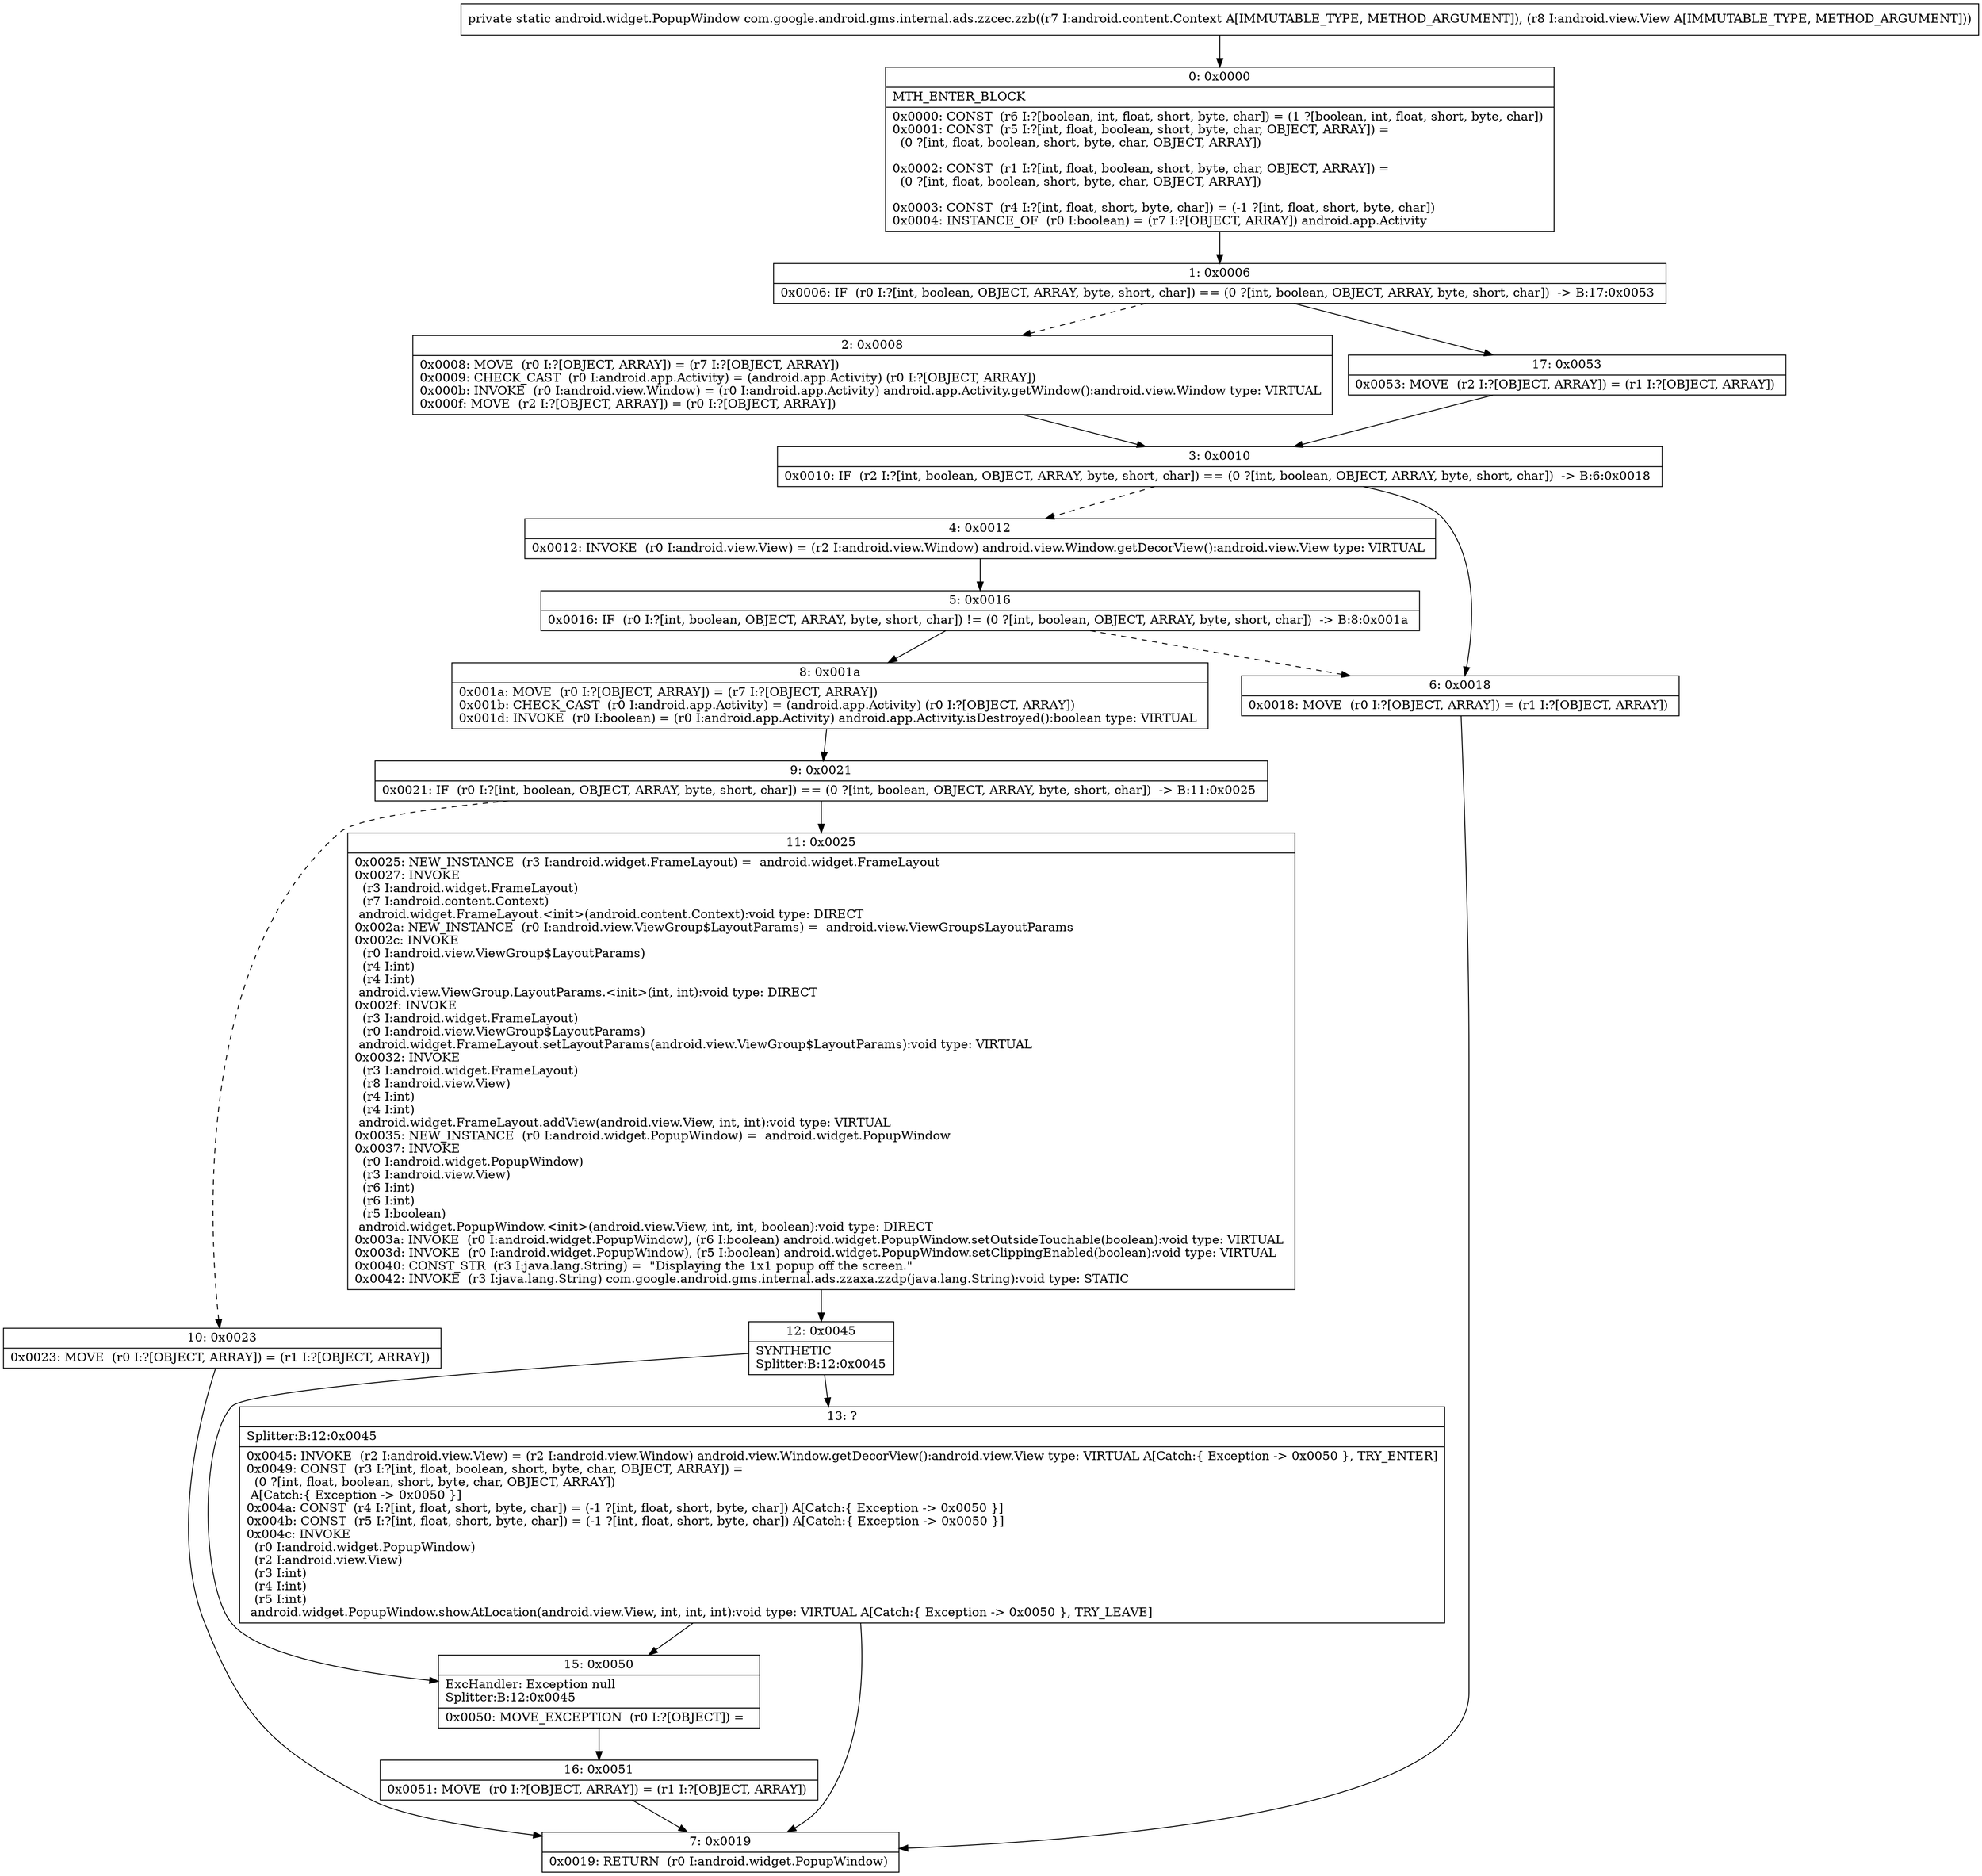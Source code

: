 digraph "CFG forcom.google.android.gms.internal.ads.zzcec.zzb(Landroid\/content\/Context;Landroid\/view\/View;)Landroid\/widget\/PopupWindow;" {
Node_0 [shape=record,label="{0\:\ 0x0000|MTH_ENTER_BLOCK\l|0x0000: CONST  (r6 I:?[boolean, int, float, short, byte, char]) = (1 ?[boolean, int, float, short, byte, char]) \l0x0001: CONST  (r5 I:?[int, float, boolean, short, byte, char, OBJECT, ARRAY]) = \l  (0 ?[int, float, boolean, short, byte, char, OBJECT, ARRAY])\l \l0x0002: CONST  (r1 I:?[int, float, boolean, short, byte, char, OBJECT, ARRAY]) = \l  (0 ?[int, float, boolean, short, byte, char, OBJECT, ARRAY])\l \l0x0003: CONST  (r4 I:?[int, float, short, byte, char]) = (\-1 ?[int, float, short, byte, char]) \l0x0004: INSTANCE_OF  (r0 I:boolean) = (r7 I:?[OBJECT, ARRAY]) android.app.Activity \l}"];
Node_1 [shape=record,label="{1\:\ 0x0006|0x0006: IF  (r0 I:?[int, boolean, OBJECT, ARRAY, byte, short, char]) == (0 ?[int, boolean, OBJECT, ARRAY, byte, short, char])  \-\> B:17:0x0053 \l}"];
Node_2 [shape=record,label="{2\:\ 0x0008|0x0008: MOVE  (r0 I:?[OBJECT, ARRAY]) = (r7 I:?[OBJECT, ARRAY]) \l0x0009: CHECK_CAST  (r0 I:android.app.Activity) = (android.app.Activity) (r0 I:?[OBJECT, ARRAY]) \l0x000b: INVOKE  (r0 I:android.view.Window) = (r0 I:android.app.Activity) android.app.Activity.getWindow():android.view.Window type: VIRTUAL \l0x000f: MOVE  (r2 I:?[OBJECT, ARRAY]) = (r0 I:?[OBJECT, ARRAY]) \l}"];
Node_3 [shape=record,label="{3\:\ 0x0010|0x0010: IF  (r2 I:?[int, boolean, OBJECT, ARRAY, byte, short, char]) == (0 ?[int, boolean, OBJECT, ARRAY, byte, short, char])  \-\> B:6:0x0018 \l}"];
Node_4 [shape=record,label="{4\:\ 0x0012|0x0012: INVOKE  (r0 I:android.view.View) = (r2 I:android.view.Window) android.view.Window.getDecorView():android.view.View type: VIRTUAL \l}"];
Node_5 [shape=record,label="{5\:\ 0x0016|0x0016: IF  (r0 I:?[int, boolean, OBJECT, ARRAY, byte, short, char]) != (0 ?[int, boolean, OBJECT, ARRAY, byte, short, char])  \-\> B:8:0x001a \l}"];
Node_6 [shape=record,label="{6\:\ 0x0018|0x0018: MOVE  (r0 I:?[OBJECT, ARRAY]) = (r1 I:?[OBJECT, ARRAY]) \l}"];
Node_7 [shape=record,label="{7\:\ 0x0019|0x0019: RETURN  (r0 I:android.widget.PopupWindow) \l}"];
Node_8 [shape=record,label="{8\:\ 0x001a|0x001a: MOVE  (r0 I:?[OBJECT, ARRAY]) = (r7 I:?[OBJECT, ARRAY]) \l0x001b: CHECK_CAST  (r0 I:android.app.Activity) = (android.app.Activity) (r0 I:?[OBJECT, ARRAY]) \l0x001d: INVOKE  (r0 I:boolean) = (r0 I:android.app.Activity) android.app.Activity.isDestroyed():boolean type: VIRTUAL \l}"];
Node_9 [shape=record,label="{9\:\ 0x0021|0x0021: IF  (r0 I:?[int, boolean, OBJECT, ARRAY, byte, short, char]) == (0 ?[int, boolean, OBJECT, ARRAY, byte, short, char])  \-\> B:11:0x0025 \l}"];
Node_10 [shape=record,label="{10\:\ 0x0023|0x0023: MOVE  (r0 I:?[OBJECT, ARRAY]) = (r1 I:?[OBJECT, ARRAY]) \l}"];
Node_11 [shape=record,label="{11\:\ 0x0025|0x0025: NEW_INSTANCE  (r3 I:android.widget.FrameLayout) =  android.widget.FrameLayout \l0x0027: INVOKE  \l  (r3 I:android.widget.FrameLayout)\l  (r7 I:android.content.Context)\l android.widget.FrameLayout.\<init\>(android.content.Context):void type: DIRECT \l0x002a: NEW_INSTANCE  (r0 I:android.view.ViewGroup$LayoutParams) =  android.view.ViewGroup$LayoutParams \l0x002c: INVOKE  \l  (r0 I:android.view.ViewGroup$LayoutParams)\l  (r4 I:int)\l  (r4 I:int)\l android.view.ViewGroup.LayoutParams.\<init\>(int, int):void type: DIRECT \l0x002f: INVOKE  \l  (r3 I:android.widget.FrameLayout)\l  (r0 I:android.view.ViewGroup$LayoutParams)\l android.widget.FrameLayout.setLayoutParams(android.view.ViewGroup$LayoutParams):void type: VIRTUAL \l0x0032: INVOKE  \l  (r3 I:android.widget.FrameLayout)\l  (r8 I:android.view.View)\l  (r4 I:int)\l  (r4 I:int)\l android.widget.FrameLayout.addView(android.view.View, int, int):void type: VIRTUAL \l0x0035: NEW_INSTANCE  (r0 I:android.widget.PopupWindow) =  android.widget.PopupWindow \l0x0037: INVOKE  \l  (r0 I:android.widget.PopupWindow)\l  (r3 I:android.view.View)\l  (r6 I:int)\l  (r6 I:int)\l  (r5 I:boolean)\l android.widget.PopupWindow.\<init\>(android.view.View, int, int, boolean):void type: DIRECT \l0x003a: INVOKE  (r0 I:android.widget.PopupWindow), (r6 I:boolean) android.widget.PopupWindow.setOutsideTouchable(boolean):void type: VIRTUAL \l0x003d: INVOKE  (r0 I:android.widget.PopupWindow), (r5 I:boolean) android.widget.PopupWindow.setClippingEnabled(boolean):void type: VIRTUAL \l0x0040: CONST_STR  (r3 I:java.lang.String) =  \"Displaying the 1x1 popup off the screen.\" \l0x0042: INVOKE  (r3 I:java.lang.String) com.google.android.gms.internal.ads.zzaxa.zzdp(java.lang.String):void type: STATIC \l}"];
Node_12 [shape=record,label="{12\:\ 0x0045|SYNTHETIC\lSplitter:B:12:0x0045\l}"];
Node_13 [shape=record,label="{13\:\ ?|Splitter:B:12:0x0045\l|0x0045: INVOKE  (r2 I:android.view.View) = (r2 I:android.view.Window) android.view.Window.getDecorView():android.view.View type: VIRTUAL A[Catch:\{ Exception \-\> 0x0050 \}, TRY_ENTER]\l0x0049: CONST  (r3 I:?[int, float, boolean, short, byte, char, OBJECT, ARRAY]) = \l  (0 ?[int, float, boolean, short, byte, char, OBJECT, ARRAY])\l A[Catch:\{ Exception \-\> 0x0050 \}]\l0x004a: CONST  (r4 I:?[int, float, short, byte, char]) = (\-1 ?[int, float, short, byte, char]) A[Catch:\{ Exception \-\> 0x0050 \}]\l0x004b: CONST  (r5 I:?[int, float, short, byte, char]) = (\-1 ?[int, float, short, byte, char]) A[Catch:\{ Exception \-\> 0x0050 \}]\l0x004c: INVOKE  \l  (r0 I:android.widget.PopupWindow)\l  (r2 I:android.view.View)\l  (r3 I:int)\l  (r4 I:int)\l  (r5 I:int)\l android.widget.PopupWindow.showAtLocation(android.view.View, int, int, int):void type: VIRTUAL A[Catch:\{ Exception \-\> 0x0050 \}, TRY_LEAVE]\l}"];
Node_15 [shape=record,label="{15\:\ 0x0050|ExcHandler: Exception null\lSplitter:B:12:0x0045\l|0x0050: MOVE_EXCEPTION  (r0 I:?[OBJECT]) =  \l}"];
Node_16 [shape=record,label="{16\:\ 0x0051|0x0051: MOVE  (r0 I:?[OBJECT, ARRAY]) = (r1 I:?[OBJECT, ARRAY]) \l}"];
Node_17 [shape=record,label="{17\:\ 0x0053|0x0053: MOVE  (r2 I:?[OBJECT, ARRAY]) = (r1 I:?[OBJECT, ARRAY]) \l}"];
MethodNode[shape=record,label="{private static android.widget.PopupWindow com.google.android.gms.internal.ads.zzcec.zzb((r7 I:android.content.Context A[IMMUTABLE_TYPE, METHOD_ARGUMENT]), (r8 I:android.view.View A[IMMUTABLE_TYPE, METHOD_ARGUMENT])) }"];
MethodNode -> Node_0;
Node_0 -> Node_1;
Node_1 -> Node_2[style=dashed];
Node_1 -> Node_17;
Node_2 -> Node_3;
Node_3 -> Node_4[style=dashed];
Node_3 -> Node_6;
Node_4 -> Node_5;
Node_5 -> Node_6[style=dashed];
Node_5 -> Node_8;
Node_6 -> Node_7;
Node_8 -> Node_9;
Node_9 -> Node_10[style=dashed];
Node_9 -> Node_11;
Node_10 -> Node_7;
Node_11 -> Node_12;
Node_12 -> Node_13;
Node_12 -> Node_15;
Node_13 -> Node_15;
Node_13 -> Node_7;
Node_15 -> Node_16;
Node_16 -> Node_7;
Node_17 -> Node_3;
}

